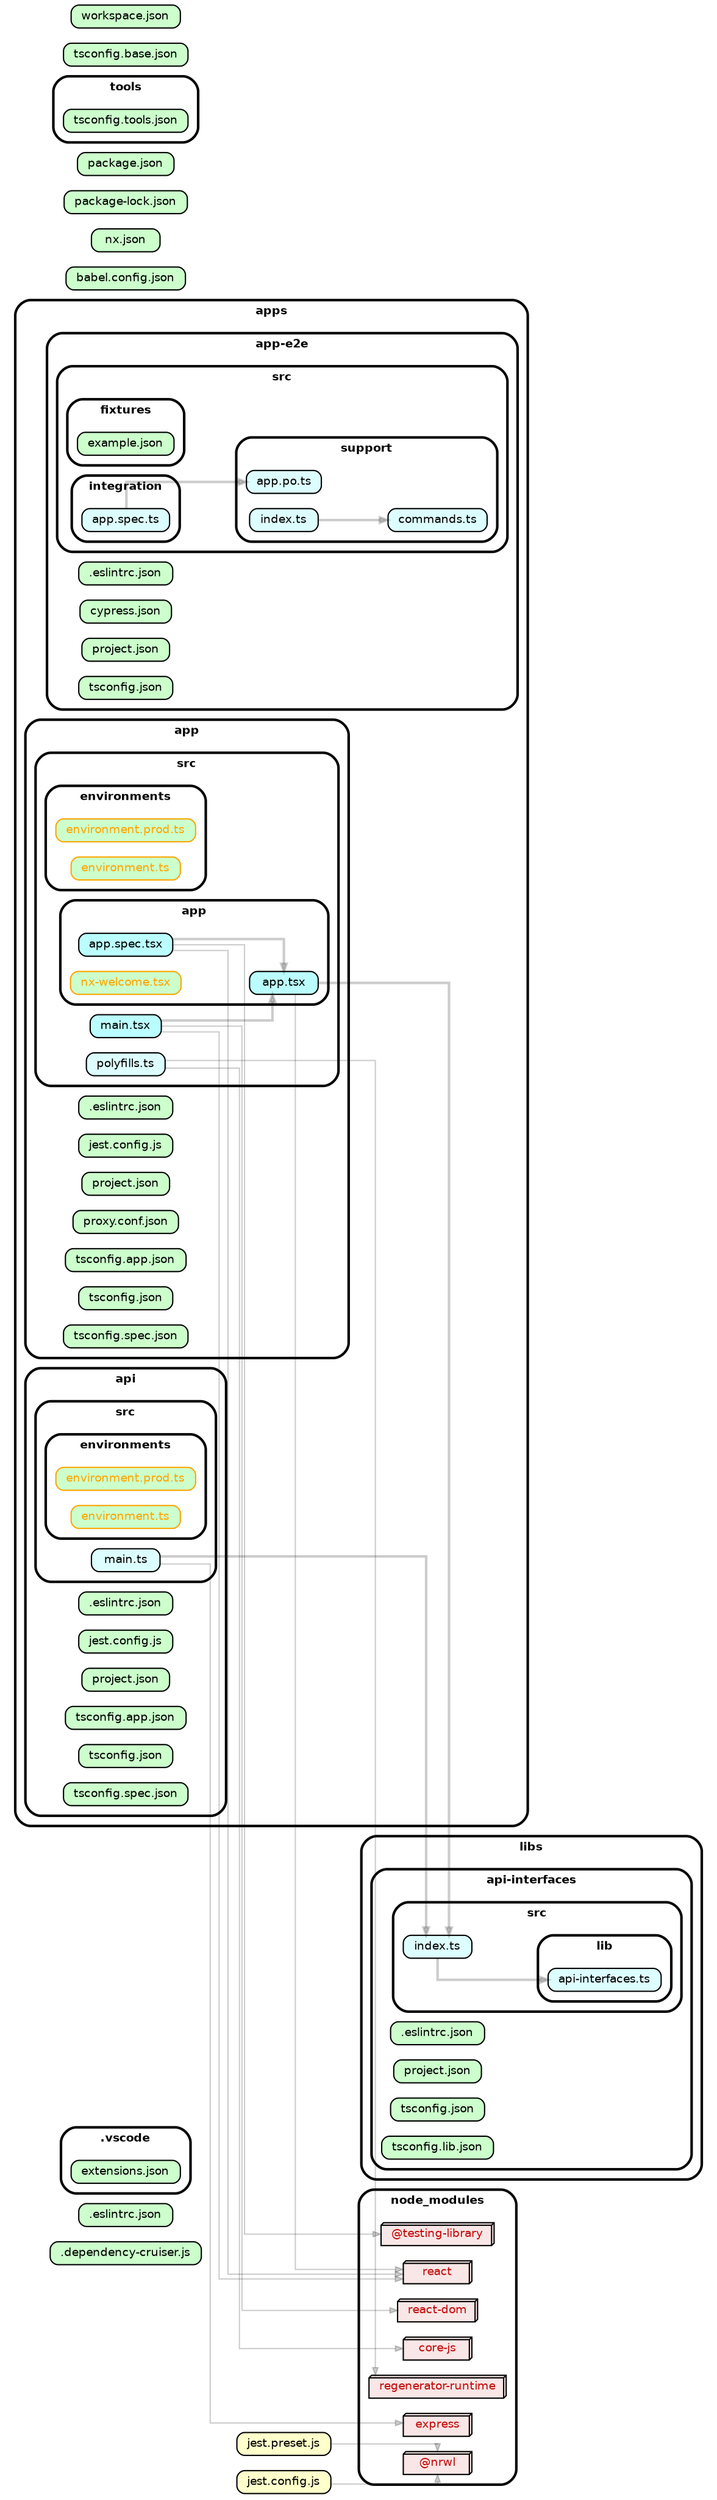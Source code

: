 strict digraph "dependency-cruiser output"{
    ordering="out" rankdir="LR" splines="ortho" overlap="false" nodesep="0.16" ranksep="0.18" fontname="Helvetica-bold" fontsize="9" style="rounded,bold,filled" fillcolor="#ffffff" compound="true"
    node [shape="box" style="rounded, filled" height="0.2" color="black" fillcolor="#ffffcc" fontcolor="black" fontname="Helvetica" fontsize="9"]
    edge [arrowhead="normal" arrowsize="0.6" penwidth="2.0" color="#00000033" fontname="Helvetica" fontsize="9"]

    ".dependency-cruiser.js" [label=<.dependency-cruiser.js> tooltip=".dependency-cruiser.js" URL="https://github.com/watheia/screenplay/blob/next/.dependency-cruiser.js" fillcolor="#ccffcc"]
    ".eslintrc.json" [label=<.eslintrc.json> tooltip=".eslintrc.json" URL="https://github.com/watheia/screenplay/blob/next/.eslintrc.json" fillcolor="#ccffcc"]
    subgraph "cluster_.vscode" {label=".vscode" ".vscode/extensions.json" [label=<extensions.json> tooltip="extensions.json" URL="https://github.com/watheia/screenplay/blob/next/.vscode/extensions.json" fillcolor="#ccffcc"] }
    subgraph "cluster_apps" {label="apps" subgraph "cluster_apps/api" {label="api" "apps/api/.eslintrc.json" [label=<.eslintrc.json> tooltip=".eslintrc.json" URL="https://github.com/watheia/screenplay/blob/next/apps/api/.eslintrc.json" fillcolor="#ccffcc"] } }
    subgraph "cluster_apps" {label="apps" subgraph "cluster_apps/api" {label="api" "apps/api/jest.config.js" [label=<jest.config.js> tooltip="jest.config.js" URL="https://github.com/watheia/screenplay/blob/next/apps/api/jest.config.js" fillcolor="#ccffcc"] } }
    subgraph "cluster_apps" {label="apps" subgraph "cluster_apps/api" {label="api" "apps/api/project.json" [label=<project.json> tooltip="project.json" URL="https://github.com/watheia/screenplay/blob/next/apps/api/project.json" fillcolor="#ccffcc"] } }
    subgraph "cluster_apps" {label="apps" subgraph "cluster_apps/api" {label="api" subgraph "cluster_apps/api/src" {label="src" subgraph "cluster_apps/api/src/environments" {label="environments" "apps/api/src/environments/environment.prod.ts" [label=<environment.prod.ts> tooltip="no-orphans" URL="https://github.com/watheia/screenplay/blob/next/apps/api/src/environments/environment.prod.ts" fillcolor="#ccffcc" fontcolor="orange" color="orange"] } } } }
    subgraph "cluster_apps" {label="apps" subgraph "cluster_apps/api" {label="api" subgraph "cluster_apps/api/src" {label="src" subgraph "cluster_apps/api/src/environments" {label="environments" "apps/api/src/environments/environment.ts" [label=<environment.ts> tooltip="no-orphans" URL="https://github.com/watheia/screenplay/blob/next/apps/api/src/environments/environment.ts" fillcolor="#ccffcc" fontcolor="orange" color="orange"] } } } }
    subgraph "cluster_apps" {label="apps" subgraph "cluster_apps/api" {label="api" subgraph "cluster_apps/api/src" {label="src" "apps/api/src/main.ts" [label=<main.ts> tooltip="main.ts" URL="https://github.com/watheia/screenplay/blob/next/apps/api/src/main.ts" fillcolor="#ddfeff"] } } }
    "apps/api/src/main.ts" -> "libs/api-interfaces/src/index.ts"
    "apps/api/src/main.ts" -> "node_modules/express" [penwidth="1.0"]
    subgraph "cluster_apps" {label="apps" subgraph "cluster_apps/api" {label="api" "apps/api/tsconfig.app.json" [label=<tsconfig.app.json> tooltip="tsconfig.app.json" URL="https://github.com/watheia/screenplay/blob/next/apps/api/tsconfig.app.json" fillcolor="#ccffcc"] } }
    subgraph "cluster_apps" {label="apps" subgraph "cluster_apps/api" {label="api" "apps/api/tsconfig.json" [label=<tsconfig.json> tooltip="tsconfig.json" URL="https://github.com/watheia/screenplay/blob/next/apps/api/tsconfig.json" fillcolor="#ccffcc"] } }
    subgraph "cluster_apps" {label="apps" subgraph "cluster_apps/api" {label="api" "apps/api/tsconfig.spec.json" [label=<tsconfig.spec.json> tooltip="tsconfig.spec.json" URL="https://github.com/watheia/screenplay/blob/next/apps/api/tsconfig.spec.json" fillcolor="#ccffcc"] } }
    subgraph "cluster_apps" {label="apps" subgraph "cluster_apps/app-e2e" {label="app-e2e" "apps/app-e2e/.eslintrc.json" [label=<.eslintrc.json> tooltip=".eslintrc.json" URL="https://github.com/watheia/screenplay/blob/next/apps/app-e2e/.eslintrc.json" fillcolor="#ccffcc"] } }
    subgraph "cluster_apps" {label="apps" subgraph "cluster_apps/app-e2e" {label="app-e2e" "apps/app-e2e/cypress.json" [label=<cypress.json> tooltip="cypress.json" URL="https://github.com/watheia/screenplay/blob/next/apps/app-e2e/cypress.json" fillcolor="#ccffcc"] } }
    subgraph "cluster_apps" {label="apps" subgraph "cluster_apps/app-e2e" {label="app-e2e" "apps/app-e2e/project.json" [label=<project.json> tooltip="project.json" URL="https://github.com/watheia/screenplay/blob/next/apps/app-e2e/project.json" fillcolor="#ccffcc"] } }
    subgraph "cluster_apps" {label="apps" subgraph "cluster_apps/app-e2e" {label="app-e2e" subgraph "cluster_apps/app-e2e/src" {label="src" subgraph "cluster_apps/app-e2e/src/fixtures" {label="fixtures" "apps/app-e2e/src/fixtures/example.json" [label=<example.json> tooltip="example.json" URL="https://github.com/watheia/screenplay/blob/next/apps/app-e2e/src/fixtures/example.json" fillcolor="#ccffcc"] } } } }
    subgraph "cluster_apps" {label="apps" subgraph "cluster_apps/app-e2e" {label="app-e2e" subgraph "cluster_apps/app-e2e/src" {label="src" subgraph "cluster_apps/app-e2e/src/integration" {label="integration" "apps/app-e2e/src/integration/app.spec.ts" [label=<app.spec.ts> tooltip="app.spec.ts" URL="https://github.com/watheia/screenplay/blob/next/apps/app-e2e/src/integration/app.spec.ts" fillcolor="#ddfeff"] } } } }
    "apps/app-e2e/src/integration/app.spec.ts" -> "apps/app-e2e/src/support/app.po.ts"
    subgraph "cluster_apps" {label="apps" subgraph "cluster_apps/app-e2e" {label="app-e2e" subgraph "cluster_apps/app-e2e/src" {label="src" subgraph "cluster_apps/app-e2e/src/support" {label="support" "apps/app-e2e/src/support/app.po.ts" [label=<app.po.ts> tooltip="app.po.ts" URL="https://github.com/watheia/screenplay/blob/next/apps/app-e2e/src/support/app.po.ts" fillcolor="#ddfeff"] } } } }
    subgraph "cluster_apps" {label="apps" subgraph "cluster_apps/app-e2e" {label="app-e2e" subgraph "cluster_apps/app-e2e/src" {label="src" subgraph "cluster_apps/app-e2e/src/support" {label="support" "apps/app-e2e/src/support/commands.ts" [label=<commands.ts> tooltip="commands.ts" URL="https://github.com/watheia/screenplay/blob/next/apps/app-e2e/src/support/commands.ts" fillcolor="#ddfeff"] } } } }
    subgraph "cluster_apps" {label="apps" subgraph "cluster_apps/app-e2e" {label="app-e2e" subgraph "cluster_apps/app-e2e/src" {label="src" subgraph "cluster_apps/app-e2e/src/support" {label="support" "apps/app-e2e/src/support/index.ts" [label=<index.ts> tooltip="index.ts" URL="https://github.com/watheia/screenplay/blob/next/apps/app-e2e/src/support/index.ts" fillcolor="#ddfeff"] } } } }
    "apps/app-e2e/src/support/index.ts" -> "apps/app-e2e/src/support/commands.ts"
    subgraph "cluster_apps" {label="apps" subgraph "cluster_apps/app-e2e" {label="app-e2e" "apps/app-e2e/tsconfig.json" [label=<tsconfig.json> tooltip="tsconfig.json" URL="https://github.com/watheia/screenplay/blob/next/apps/app-e2e/tsconfig.json" fillcolor="#ccffcc"] } }
    subgraph "cluster_apps" {label="apps" subgraph "cluster_apps/app" {label="app" "apps/app/.eslintrc.json" [label=<.eslintrc.json> tooltip=".eslintrc.json" URL="https://github.com/watheia/screenplay/blob/next/apps/app/.eslintrc.json" fillcolor="#ccffcc"] } }
    subgraph "cluster_apps" {label="apps" subgraph "cluster_apps/app" {label="app" "apps/app/jest.config.js" [label=<jest.config.js> tooltip="jest.config.js" URL="https://github.com/watheia/screenplay/blob/next/apps/app/jest.config.js" fillcolor="#ccffcc"] } }
    subgraph "cluster_apps" {label="apps" subgraph "cluster_apps/app" {label="app" "apps/app/project.json" [label=<project.json> tooltip="project.json" URL="https://github.com/watheia/screenplay/blob/next/apps/app/project.json" fillcolor="#ccffcc"] } }
    subgraph "cluster_apps" {label="apps" subgraph "cluster_apps/app" {label="app" "apps/app/proxy.conf.json" [label=<proxy.conf.json> tooltip="proxy.conf.json" URL="https://github.com/watheia/screenplay/blob/next/apps/app/proxy.conf.json" fillcolor="#ccffcc"] } }
    subgraph "cluster_apps" {label="apps" subgraph "cluster_apps/app" {label="app" subgraph "cluster_apps/app/src" {label="src" subgraph "cluster_apps/app/src/app" {label="app" "apps/app/src/app/app.spec.tsx" [label=<app.spec.tsx> tooltip="app.spec.tsx" URL="https://github.com/watheia/screenplay/blob/next/apps/app/src/app/app.spec.tsx" fillcolor="#bbfeff"] } } } }
    "apps/app/src/app/app.spec.tsx" -> "apps/app/src/app/app.tsx"
    "apps/app/src/app/app.spec.tsx" -> "node_modules/@testing-library" [penwidth="1.0"]
    "apps/app/src/app/app.spec.tsx" -> "node_modules/react" [penwidth="1.0"]
    subgraph "cluster_apps" {label="apps" subgraph "cluster_apps/app" {label="app" subgraph "cluster_apps/app/src" {label="src" subgraph "cluster_apps/app/src/app" {label="app" "apps/app/src/app/app.tsx" [label=<app.tsx> tooltip="app.tsx" URL="https://github.com/watheia/screenplay/blob/next/apps/app/src/app/app.tsx" fillcolor="#bbfeff"] } } } }
    "apps/app/src/app/app.tsx" -> "libs/api-interfaces/src/index.ts"
    "apps/app/src/app/app.tsx" -> "node_modules/react" [penwidth="1.0"]
    subgraph "cluster_apps" {label="apps" subgraph "cluster_apps/app" {label="app" subgraph "cluster_apps/app/src" {label="src" subgraph "cluster_apps/app/src/app" {label="app" "apps/app/src/app/nx-welcome.tsx" [label=<nx-welcome.tsx> tooltip="no-orphans" URL="https://github.com/watheia/screenplay/blob/next/apps/app/src/app/nx-welcome.tsx" fillcolor="#ccffcc" fontcolor="orange" color="orange"] } } } }
    subgraph "cluster_apps" {label="apps" subgraph "cluster_apps/app" {label="app" subgraph "cluster_apps/app/src" {label="src" subgraph "cluster_apps/app/src/environments" {label="environments" "apps/app/src/environments/environment.prod.ts" [label=<environment.prod.ts> tooltip="no-orphans" URL="https://github.com/watheia/screenplay/blob/next/apps/app/src/environments/environment.prod.ts" fillcolor="#ccffcc" fontcolor="orange" color="orange"] } } } }
    subgraph "cluster_apps" {label="apps" subgraph "cluster_apps/app" {label="app" subgraph "cluster_apps/app/src" {label="src" subgraph "cluster_apps/app/src/environments" {label="environments" "apps/app/src/environments/environment.ts" [label=<environment.ts> tooltip="no-orphans" URL="https://github.com/watheia/screenplay/blob/next/apps/app/src/environments/environment.ts" fillcolor="#ccffcc" fontcolor="orange" color="orange"] } } } }
    subgraph "cluster_apps" {label="apps" subgraph "cluster_apps/app" {label="app" subgraph "cluster_apps/app/src" {label="src" "apps/app/src/main.tsx" [label=<main.tsx> tooltip="main.tsx" URL="https://github.com/watheia/screenplay/blob/next/apps/app/src/main.tsx" fillcolor="#bbfeff"] } } }
    "apps/app/src/main.tsx" -> "apps/app/src/app/app.tsx"
    "apps/app/src/main.tsx" -> "node_modules/react" [penwidth="1.0"]
    "apps/app/src/main.tsx" -> "node_modules/react-dom" [penwidth="1.0"]
    subgraph "cluster_apps" {label="apps" subgraph "cluster_apps/app" {label="app" subgraph "cluster_apps/app/src" {label="src" "apps/app/src/polyfills.ts" [label=<polyfills.ts> tooltip="polyfills.ts" URL="https://github.com/watheia/screenplay/blob/next/apps/app/src/polyfills.ts" fillcolor="#ddfeff"] } } }
    "apps/app/src/polyfills.ts" -> "node_modules/core-js" [penwidth="1.0"]
    "apps/app/src/polyfills.ts" -> "node_modules/regenerator-runtime" [penwidth="1.0"]
    subgraph "cluster_apps" {label="apps" subgraph "cluster_apps/app" {label="app" "apps/app/tsconfig.app.json" [label=<tsconfig.app.json> tooltip="tsconfig.app.json" URL="https://github.com/watheia/screenplay/blob/next/apps/app/tsconfig.app.json" fillcolor="#ccffcc"] } }
    subgraph "cluster_apps" {label="apps" subgraph "cluster_apps/app" {label="app" "apps/app/tsconfig.json" [label=<tsconfig.json> tooltip="tsconfig.json" URL="https://github.com/watheia/screenplay/blob/next/apps/app/tsconfig.json" fillcolor="#ccffcc"] } }
    subgraph "cluster_apps" {label="apps" subgraph "cluster_apps/app" {label="app" "apps/app/tsconfig.spec.json" [label=<tsconfig.spec.json> tooltip="tsconfig.spec.json" URL="https://github.com/watheia/screenplay/blob/next/apps/app/tsconfig.spec.json" fillcolor="#ccffcc"] } }
    "babel.config.json" [label=<babel.config.json> tooltip="babel.config.json" URL="https://github.com/watheia/screenplay/blob/next/babel.config.json" fillcolor="#ccffcc"]
    "jest.config.js" [label=<jest.config.js> tooltip="jest.config.js" URL="https://github.com/watheia/screenplay/blob/next/jest.config.js" ]
    "jest.config.js" -> "node_modules/@nrwl" [penwidth="1.0"]
    "jest.preset.js" [label=<jest.preset.js> tooltip="jest.preset.js" URL="https://github.com/watheia/screenplay/blob/next/jest.preset.js" ]
    "jest.preset.js" -> "node_modules/@nrwl" [penwidth="1.0"]
    subgraph "cluster_libs" {label="libs" subgraph "cluster_libs/api-interfaces" {label="api-interfaces" "libs/api-interfaces/.eslintrc.json" [label=<.eslintrc.json> tooltip=".eslintrc.json" URL="https://github.com/watheia/screenplay/blob/next/libs/api-interfaces/.eslintrc.json" fillcolor="#ccffcc"] } }
    subgraph "cluster_libs" {label="libs" subgraph "cluster_libs/api-interfaces" {label="api-interfaces" "libs/api-interfaces/project.json" [label=<project.json> tooltip="project.json" URL="https://github.com/watheia/screenplay/blob/next/libs/api-interfaces/project.json" fillcolor="#ccffcc"] } }
    subgraph "cluster_libs" {label="libs" subgraph "cluster_libs/api-interfaces" {label="api-interfaces" subgraph "cluster_libs/api-interfaces/src" {label="src" "libs/api-interfaces/src/index.ts" [label=<index.ts> tooltip="index.ts" URL="https://github.com/watheia/screenplay/blob/next/libs/api-interfaces/src/index.ts" fillcolor="#ddfeff"] } } }
    "libs/api-interfaces/src/index.ts" -> "libs/api-interfaces/src/lib/api-interfaces.ts"
    subgraph "cluster_libs" {label="libs" subgraph "cluster_libs/api-interfaces" {label="api-interfaces" subgraph "cluster_libs/api-interfaces/src" {label="src" subgraph "cluster_libs/api-interfaces/src/lib" {label="lib" "libs/api-interfaces/src/lib/api-interfaces.ts" [label=<api-interfaces.ts> tooltip="api-interfaces.ts" URL="https://github.com/watheia/screenplay/blob/next/libs/api-interfaces/src/lib/api-interfaces.ts" fillcolor="#ddfeff"] } } } }
    subgraph "cluster_libs" {label="libs" subgraph "cluster_libs/api-interfaces" {label="api-interfaces" "libs/api-interfaces/tsconfig.json" [label=<tsconfig.json> tooltip="tsconfig.json" URL="https://github.com/watheia/screenplay/blob/next/libs/api-interfaces/tsconfig.json" fillcolor="#ccffcc"] } }
    subgraph "cluster_libs" {label="libs" subgraph "cluster_libs/api-interfaces" {label="api-interfaces" "libs/api-interfaces/tsconfig.lib.json" [label=<tsconfig.lib.json> tooltip="tsconfig.lib.json" URL="https://github.com/watheia/screenplay/blob/next/libs/api-interfaces/tsconfig.lib.json" fillcolor="#ccffcc"] } }
    subgraph "cluster_node_modules" {label="node_modules" "node_modules/@nrwl" [label=<@nrwl> tooltip="@nrwl" URL="https://github.com/watheia/screenplay/blob/next/node_modules/@nrwl" shape="box3d" fillcolor="#c40b0a1a" fontcolor="#c40b0a"] }
    subgraph "cluster_node_modules" {label="node_modules" "node_modules/@testing-library" [label=<@testing-library> tooltip="@testing-library" URL="https://github.com/watheia/screenplay/blob/next/node_modules/@testing-library" shape="box3d" fillcolor="#c40b0a1a" fontcolor="#c40b0a"] }
    subgraph "cluster_node_modules" {label="node_modules" "node_modules/core-js" [label=<core-js> tooltip="core-js" URL="https://github.com/watheia/screenplay/blob/next/node_modules/core-js" shape="box3d" fillcolor="#c40b0a1a" fontcolor="#c40b0a"] }
    subgraph "cluster_node_modules" {label="node_modules" "node_modules/express" [label=<express> tooltip="express" URL="https://github.com/watheia/screenplay/blob/next/node_modules/express" shape="box3d" fillcolor="#c40b0a1a" fontcolor="#c40b0a"] }
    subgraph "cluster_node_modules" {label="node_modules" "node_modules/react" [label=<react> tooltip="react" URL="https://github.com/watheia/screenplay/blob/next/node_modules/react" shape="box3d" fillcolor="#c40b0a1a" fontcolor="#c40b0a"] }
    subgraph "cluster_node_modules" {label="node_modules" "node_modules/react-dom" [label=<react-dom> tooltip="react-dom" URL="https://github.com/watheia/screenplay/blob/next/node_modules/react-dom" shape="box3d" fillcolor="#c40b0a1a" fontcolor="#c40b0a"] }
    subgraph "cluster_node_modules" {label="node_modules" "node_modules/regenerator-runtime" [label=<regenerator-runtime> tooltip="regenerator-runtime" URL="https://github.com/watheia/screenplay/blob/next/node_modules/regenerator-runtime" shape="box3d" fillcolor="#c40b0a1a" fontcolor="#c40b0a"] }
    "nx.json" [label=<nx.json> tooltip="nx.json" URL="https://github.com/watheia/screenplay/blob/next/nx.json" fillcolor="#ccffcc"]
    "package-lock.json" [label=<package-lock.json> tooltip="package-lock.json" URL="https://github.com/watheia/screenplay/blob/next/package-lock.json" fillcolor="#ccffcc"]
    "package.json" [label=<package.json> tooltip="package.json" URL="https://github.com/watheia/screenplay/blob/next/package.json" fillcolor="#ccffcc"]
    subgraph "cluster_tools" {label="tools" "tools/tsconfig.tools.json" [label=<tsconfig.tools.json> tooltip="tsconfig.tools.json" URL="https://github.com/watheia/screenplay/blob/next/tools/tsconfig.tools.json" fillcolor="#ccffcc"] }
    "tsconfig.base.json" [label=<tsconfig.base.json> tooltip="tsconfig.base.json" URL="https://github.com/watheia/screenplay/blob/next/tsconfig.base.json" fillcolor="#ccffcc"]
    "workspace.json" [label=<workspace.json> tooltip="workspace.json" URL="https://github.com/watheia/screenplay/blob/next/workspace.json" fillcolor="#ccffcc"]
}

